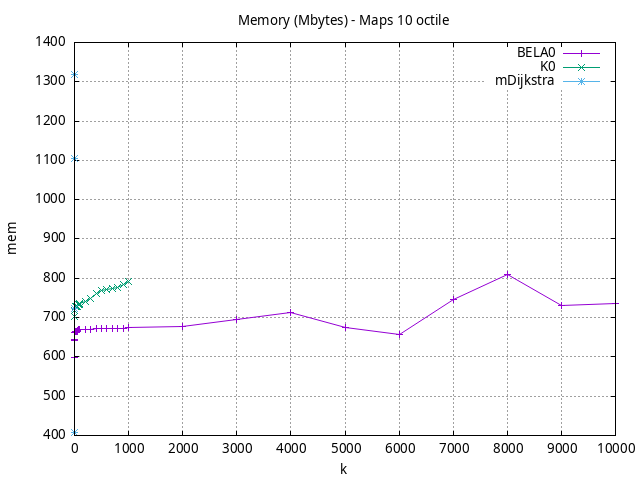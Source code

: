 #!/usr/bin/gnuplot
# -*- coding: utf-8 -*-
#
# results/maps/octile/10/random512-10.brute-force.octile.mem.gnuplot
#
# Started on 04/03/2024 23:08:06
# Author: Carlos Linares López
set grid
set xlabel "k"
set ylabel "mem"

set title "Memory (Mbytes) - Maps 10 octile"

set terminal png enhanced font "Ariel,10"
set output 'random512-10.brute-force.octile.mem.png'

plot "-" title "BELA0"      with linesp, "-" title "K0"      with linesp, "-" title "mDijkstra"      with linesp

	1 599.71
	2 641.0
	3 641.0
	4 641.0
	5 641.0
	6 641.0
	7 644.74
	8 663.0
	9 663.0
	10 663.55
	20 664.0
	30 664.0
	40 664.0
	50 664.0
	60 668.31
	70 670.0
	80 670.0
	90 670.0
	100 670.0
	200 670.0
	300 670.0
	400 671.11
	500 673.0
	600 673.0
	700 673.0
	800 673.0
	900 673.0
	1000 674.9
	2000 678.0
	3000 694.32
	4000 712.96
	5000 675.63
	6000 657.88
	7000 745.9
	8000 810.6
	9000 731.33
	10000 735.42
end
	1 703.32
	2 717.0
	3 717.0
	4 717.0
	5 717.0
	6 717.0
	7 717.0
	8 717.0
	9 722.45
	10 728.0
	20 728.0
	30 728.0
	40 728.0
	50 728.0
	60 729.38
	70 734.0
	80 734.0
	90 734.04
	100 736.0
	200 740.88
	300 748.04
	400 761.67
	500 767.8
	600 772.05
	700 773.07
	800 775.38
	900 784.68
	1000 792.46
end
	1 407.45
	2 723.38
	3 1104.19
	4 1318.91
end
